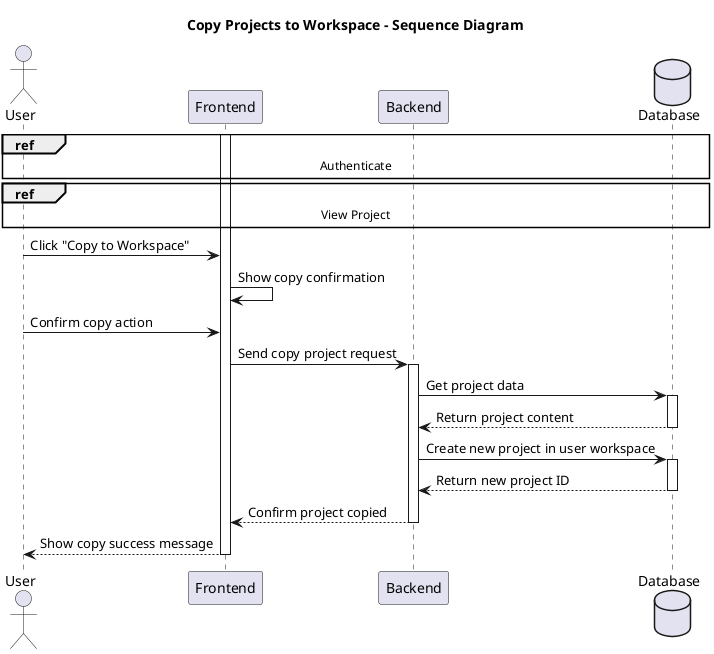 @startuml
title Copy Projects to Workspace - Sequence Diagram

actor User
participant Frontend
participant Backend
database Database

ref over User, Database: Authenticate

ref over User, Database: View Project

activate Frontend

User -> Frontend: Click "Copy to Workspace"
Frontend -> Frontend: Show copy confirmation

User -> Frontend: Confirm copy action

Frontend -> Backend: Send copy project request
activate Backend

Backend -> Database: Get project data
activate Database
Database --> Backend: Return project content
deactivate Database

Backend -> Database: Create new project in user workspace
activate Database
Database --> Backend: Return new project ID
deactivate Database

Backend --> Frontend: Confirm project copied
deactivate Backend

Frontend --> User: Show copy success message
deactivate Frontend

@enduml